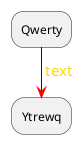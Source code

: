 {
  "sha1": "4zhw3ivyt10p2el3aoj64i448rhouw3",
  "insertion": {
    "when": "2024-05-30T20:48:20.618Z",
    "url": "https://forum.plantuml.net/16080/is-the-skinparam-arrowheadcolor-no-longer-available",
    "user": "plantuml@gmail.com"
  }
}
@startuml
<style>
activityDiagram {
  arrow {
    HeadColor red
    FontColor gold
    FontName arial
    FontSize 15
  }
}
</style>
:Qwerty;
->text;
:Ytrewq;
@enduml
